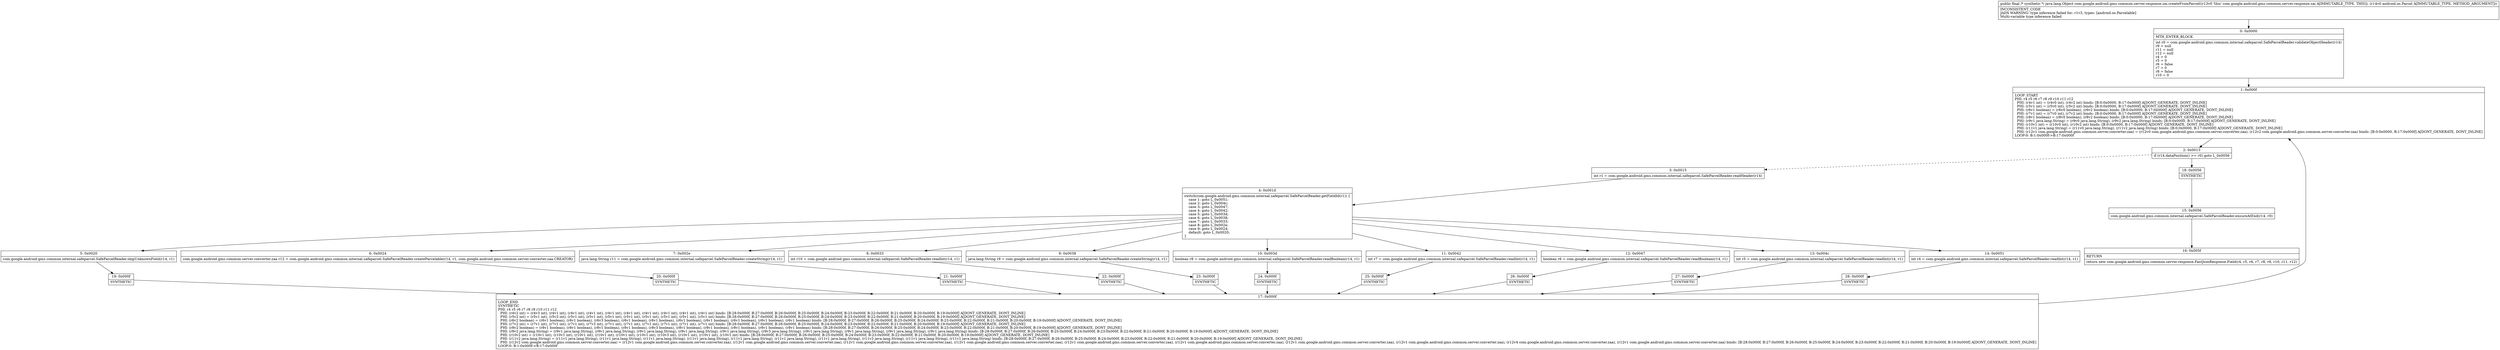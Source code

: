 digraph "CFG forcom.google.android.gms.common.server.response.zai.createFromParcel(Landroid\/os\/Parcel;)Ljava\/lang\/Object;" {
Node_0 [shape=record,label="{0\:\ 0x0000|MTH_ENTER_BLOCK\l|int r0 = com.google.android.gms.common.internal.safeparcel.SafeParcelReader.validateObjectHeader(r14)\lr9 = null\lr11 = null\lr12 = null\lr4 = 0\lr5 = 0\lr6 = false\lr7 = 0\lr8 = false\lr10 = 0\l}"];
Node_1 [shape=record,label="{1\:\ 0x000f|LOOP_START\lPHI: r4 r5 r6 r7 r8 r9 r10 r11 r12 \l  PHI: (r4v1 int) = (r4v0 int), (r4v2 int) binds: [B:0:0x0000, B:17:0x000f] A[DONT_GENERATE, DONT_INLINE]\l  PHI: (r5v1 int) = (r5v0 int), (r5v2 int) binds: [B:0:0x0000, B:17:0x000f] A[DONT_GENERATE, DONT_INLINE]\l  PHI: (r6v1 boolean) = (r6v0 boolean), (r6v2 boolean) binds: [B:0:0x0000, B:17:0x000f] A[DONT_GENERATE, DONT_INLINE]\l  PHI: (r7v1 int) = (r7v0 int), (r7v2 int) binds: [B:0:0x0000, B:17:0x000f] A[DONT_GENERATE, DONT_INLINE]\l  PHI: (r8v1 boolean) = (r8v0 boolean), (r8v2 boolean) binds: [B:0:0x0000, B:17:0x000f] A[DONT_GENERATE, DONT_INLINE]\l  PHI: (r9v1 java.lang.String) = (r9v0 java.lang.String), (r9v2 java.lang.String) binds: [B:0:0x0000, B:17:0x000f] A[DONT_GENERATE, DONT_INLINE]\l  PHI: (r10v1 int) = (r10v0 int), (r10v2 int) binds: [B:0:0x0000, B:17:0x000f] A[DONT_GENERATE, DONT_INLINE]\l  PHI: (r11v1 java.lang.String) = (r11v0 java.lang.String), (r11v2 java.lang.String) binds: [B:0:0x0000, B:17:0x000f] A[DONT_GENERATE, DONT_INLINE]\l  PHI: (r12v1 com.google.android.gms.common.server.converter.zaa) = (r12v0 com.google.android.gms.common.server.converter.zaa), (r12v2 com.google.android.gms.common.server.converter.zaa) binds: [B:0:0x0000, B:17:0x000f] A[DONT_GENERATE, DONT_INLINE]\lLOOP:0: B:1:0x000f\-\>B:17:0x000f\l}"];
Node_2 [shape=record,label="{2\:\ 0x0013|if (r14.dataPosition() \>= r0) goto L_0x0056\l}"];
Node_3 [shape=record,label="{3\:\ 0x0015|int r1 = com.google.android.gms.common.internal.safeparcel.SafeParcelReader.readHeader(r14)\l}"];
Node_4 [shape=record,label="{4\:\ 0x001d|switch(com.google.android.gms.common.internal.safeparcel.SafeParcelReader.getFieldId(r1)) \{\l    case 1: goto L_0x0051;\l    case 2: goto L_0x004c;\l    case 3: goto L_0x0047;\l    case 4: goto L_0x0042;\l    case 5: goto L_0x003d;\l    case 6: goto L_0x0038;\l    case 7: goto L_0x0033;\l    case 8: goto L_0x002e;\l    case 9: goto L_0x0024;\l    default: goto L_0x0020;\l\}\l}"];
Node_5 [shape=record,label="{5\:\ 0x0020|com.google.android.gms.common.internal.safeparcel.SafeParcelReader.skipUnknownField(r14, r1)\l}"];
Node_6 [shape=record,label="{6\:\ 0x0024|com.google.android.gms.common.server.converter.zaa r12 = com.google.android.gms.common.internal.safeparcel.SafeParcelReader.createParcelable(r14, r1, com.google.android.gms.common.server.converter.zaa.CREATOR)\l}"];
Node_7 [shape=record,label="{7\:\ 0x002e|java.lang.String r11 = com.google.android.gms.common.internal.safeparcel.SafeParcelReader.createString(r14, r1)\l}"];
Node_8 [shape=record,label="{8\:\ 0x0033|int r10 = com.google.android.gms.common.internal.safeparcel.SafeParcelReader.readInt(r14, r1)\l}"];
Node_9 [shape=record,label="{9\:\ 0x0038|java.lang.String r9 = com.google.android.gms.common.internal.safeparcel.SafeParcelReader.createString(r14, r1)\l}"];
Node_10 [shape=record,label="{10\:\ 0x003d|boolean r8 = com.google.android.gms.common.internal.safeparcel.SafeParcelReader.readBoolean(r14, r1)\l}"];
Node_11 [shape=record,label="{11\:\ 0x0042|int r7 = com.google.android.gms.common.internal.safeparcel.SafeParcelReader.readInt(r14, r1)\l}"];
Node_12 [shape=record,label="{12\:\ 0x0047|boolean r6 = com.google.android.gms.common.internal.safeparcel.SafeParcelReader.readBoolean(r14, r1)\l}"];
Node_13 [shape=record,label="{13\:\ 0x004c|int r5 = com.google.android.gms.common.internal.safeparcel.SafeParcelReader.readInt(r14, r1)\l}"];
Node_14 [shape=record,label="{14\:\ 0x0051|int r4 = com.google.android.gms.common.internal.safeparcel.SafeParcelReader.readInt(r14, r1)\l}"];
Node_15 [shape=record,label="{15\:\ 0x0056|com.google.android.gms.common.internal.safeparcel.SafeParcelReader.ensureAtEnd(r14, r0)\l}"];
Node_16 [shape=record,label="{16\:\ 0x005f|RETURN\l|return new com.google.android.gms.common.server.response.FastJsonResponse.Field(r4, r5, r6, r7, r8, r9, r10, r11, r12)\l}"];
Node_17 [shape=record,label="{17\:\ 0x000f|LOOP_END\lSYNTHETIC\lPHI: r4 r5 r6 r7 r8 r9 r10 r11 r12 \l  PHI: (r4v2 int) = (r4v3 int), (r4v1 int), (r4v1 int), (r4v1 int), (r4v1 int), (r4v1 int), (r4v1 int), (r4v1 int), (r4v1 int), (r4v1 int) binds: [B:28:0x000f, B:27:0x000f, B:26:0x000f, B:25:0x000f, B:24:0x000f, B:23:0x000f, B:22:0x000f, B:21:0x000f, B:20:0x000f, B:19:0x000f] A[DONT_GENERATE, DONT_INLINE]\l  PHI: (r5v2 int) = (r5v1 int), (r5v3 int), (r5v1 int), (r5v1 int), (r5v1 int), (r5v1 int), (r5v1 int), (r5v1 int), (r5v1 int), (r5v1 int) binds: [B:28:0x000f, B:27:0x000f, B:26:0x000f, B:25:0x000f, B:24:0x000f, B:23:0x000f, B:22:0x000f, B:21:0x000f, B:20:0x000f, B:19:0x000f] A[DONT_GENERATE, DONT_INLINE]\l  PHI: (r6v2 boolean) = (r6v1 boolean), (r6v1 boolean), (r6v3 boolean), (r6v1 boolean), (r6v1 boolean), (r6v1 boolean), (r6v1 boolean), (r6v1 boolean), (r6v1 boolean), (r6v1 boolean) binds: [B:28:0x000f, B:27:0x000f, B:26:0x000f, B:25:0x000f, B:24:0x000f, B:23:0x000f, B:22:0x000f, B:21:0x000f, B:20:0x000f, B:19:0x000f] A[DONT_GENERATE, DONT_INLINE]\l  PHI: (r7v2 int) = (r7v1 int), (r7v1 int), (r7v1 int), (r7v3 int), (r7v1 int), (r7v1 int), (r7v1 int), (r7v1 int), (r7v1 int), (r7v1 int) binds: [B:28:0x000f, B:27:0x000f, B:26:0x000f, B:25:0x000f, B:24:0x000f, B:23:0x000f, B:22:0x000f, B:21:0x000f, B:20:0x000f, B:19:0x000f] A[DONT_GENERATE, DONT_INLINE]\l  PHI: (r8v2 boolean) = (r8v1 boolean), (r8v1 boolean), (r8v1 boolean), (r8v1 boolean), (r8v3 boolean), (r8v1 boolean), (r8v1 boolean), (r8v1 boolean), (r8v1 boolean), (r8v1 boolean) binds: [B:28:0x000f, B:27:0x000f, B:26:0x000f, B:25:0x000f, B:24:0x000f, B:23:0x000f, B:22:0x000f, B:21:0x000f, B:20:0x000f, B:19:0x000f] A[DONT_GENERATE, DONT_INLINE]\l  PHI: (r9v2 java.lang.String) = (r9v1 java.lang.String), (r9v1 java.lang.String), (r9v1 java.lang.String), (r9v1 java.lang.String), (r9v1 java.lang.String), (r9v3 java.lang.String), (r9v1 java.lang.String), (r9v1 java.lang.String), (r9v1 java.lang.String), (r9v1 java.lang.String) binds: [B:28:0x000f, B:27:0x000f, B:26:0x000f, B:25:0x000f, B:24:0x000f, B:23:0x000f, B:22:0x000f, B:21:0x000f, B:20:0x000f, B:19:0x000f] A[DONT_GENERATE, DONT_INLINE]\l  PHI: (r10v2 int) = (r10v1 int), (r10v1 int), (r10v1 int), (r10v1 int), (r10v1 int), (r10v1 int), (r10v3 int), (r10v1 int), (r10v1 int), (r10v1 int) binds: [B:28:0x000f, B:27:0x000f, B:26:0x000f, B:25:0x000f, B:24:0x000f, B:23:0x000f, B:22:0x000f, B:21:0x000f, B:20:0x000f, B:19:0x000f] A[DONT_GENERATE, DONT_INLINE]\l  PHI: (r11v2 java.lang.String) = (r11v1 java.lang.String), (r11v1 java.lang.String), (r11v1 java.lang.String), (r11v1 java.lang.String), (r11v1 java.lang.String), (r11v1 java.lang.String), (r11v1 java.lang.String), (r11v3 java.lang.String), (r11v1 java.lang.String), (r11v1 java.lang.String) binds: [B:28:0x000f, B:27:0x000f, B:26:0x000f, B:25:0x000f, B:24:0x000f, B:23:0x000f, B:22:0x000f, B:21:0x000f, B:20:0x000f, B:19:0x000f] A[DONT_GENERATE, DONT_INLINE]\l  PHI: (r12v2 com.google.android.gms.common.server.converter.zaa) = (r12v1 com.google.android.gms.common.server.converter.zaa), (r12v1 com.google.android.gms.common.server.converter.zaa), (r12v1 com.google.android.gms.common.server.converter.zaa), (r12v1 com.google.android.gms.common.server.converter.zaa), (r12v1 com.google.android.gms.common.server.converter.zaa), (r12v1 com.google.android.gms.common.server.converter.zaa), (r12v1 com.google.android.gms.common.server.converter.zaa), (r12v1 com.google.android.gms.common.server.converter.zaa), (r12v4 com.google.android.gms.common.server.converter.zaa), (r12v1 com.google.android.gms.common.server.converter.zaa) binds: [B:28:0x000f, B:27:0x000f, B:26:0x000f, B:25:0x000f, B:24:0x000f, B:23:0x000f, B:22:0x000f, B:21:0x000f, B:20:0x000f, B:19:0x000f] A[DONT_GENERATE, DONT_INLINE]\lLOOP:0: B:1:0x000f\-\>B:17:0x000f\l}"];
Node_18 [shape=record,label="{18\:\ 0x0056|SYNTHETIC\l}"];
Node_19 [shape=record,label="{19\:\ 0x000f|SYNTHETIC\l}"];
Node_20 [shape=record,label="{20\:\ 0x000f|SYNTHETIC\l}"];
Node_21 [shape=record,label="{21\:\ 0x000f|SYNTHETIC\l}"];
Node_22 [shape=record,label="{22\:\ 0x000f|SYNTHETIC\l}"];
Node_23 [shape=record,label="{23\:\ 0x000f|SYNTHETIC\l}"];
Node_24 [shape=record,label="{24\:\ 0x000f|SYNTHETIC\l}"];
Node_25 [shape=record,label="{25\:\ 0x000f|SYNTHETIC\l}"];
Node_26 [shape=record,label="{26\:\ 0x000f|SYNTHETIC\l}"];
Node_27 [shape=record,label="{27\:\ 0x000f|SYNTHETIC\l}"];
Node_28 [shape=record,label="{28\:\ 0x000f|SYNTHETIC\l}"];
MethodNode[shape=record,label="{public final \/* synthetic *\/ java.lang.Object com.google.android.gms.common.server.response.zai.createFromParcel((r13v0 'this' com.google.android.gms.common.server.response.zai A[IMMUTABLE_TYPE, THIS]), (r14v0 android.os.Parcel A[IMMUTABLE_TYPE, METHOD_ARGUMENT]))  | INCONSISTENT_CODE\lJADX WARNING: type inference failed for: r1v3, types: [android.os.Parcelable]\lMulti\-variable type inference failed\l}"];
MethodNode -> Node_0;
Node_0 -> Node_1;
Node_1 -> Node_2;
Node_2 -> Node_3[style=dashed];
Node_2 -> Node_18;
Node_3 -> Node_4;
Node_4 -> Node_5;
Node_4 -> Node_6;
Node_4 -> Node_7;
Node_4 -> Node_8;
Node_4 -> Node_9;
Node_4 -> Node_10;
Node_4 -> Node_11;
Node_4 -> Node_12;
Node_4 -> Node_13;
Node_4 -> Node_14;
Node_5 -> Node_19;
Node_6 -> Node_20;
Node_7 -> Node_21;
Node_8 -> Node_22;
Node_9 -> Node_23;
Node_10 -> Node_24;
Node_11 -> Node_25;
Node_12 -> Node_26;
Node_13 -> Node_27;
Node_14 -> Node_28;
Node_15 -> Node_16;
Node_17 -> Node_1;
Node_18 -> Node_15;
Node_19 -> Node_17;
Node_20 -> Node_17;
Node_21 -> Node_17;
Node_22 -> Node_17;
Node_23 -> Node_17;
Node_24 -> Node_17;
Node_25 -> Node_17;
Node_26 -> Node_17;
Node_27 -> Node_17;
Node_28 -> Node_17;
}

